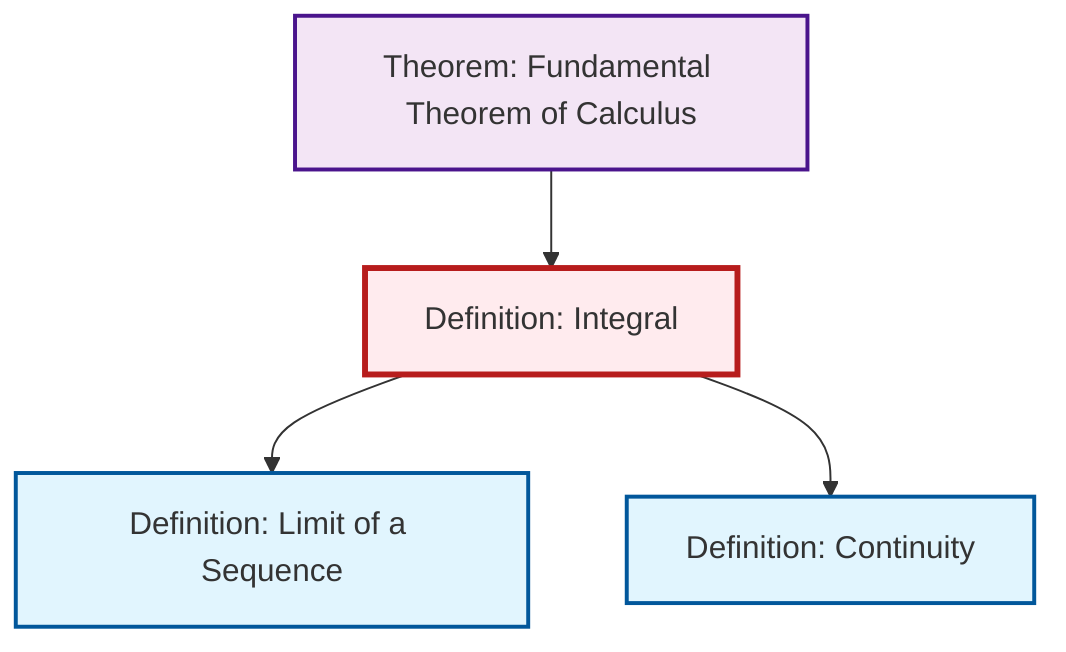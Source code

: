 graph TD
    classDef definition fill:#e1f5fe,stroke:#01579b,stroke-width:2px
    classDef theorem fill:#f3e5f5,stroke:#4a148c,stroke-width:2px
    classDef axiom fill:#fff3e0,stroke:#e65100,stroke-width:2px
    classDef example fill:#e8f5e9,stroke:#1b5e20,stroke-width:2px
    classDef current fill:#ffebee,stroke:#b71c1c,stroke-width:3px
    def-limit["Definition: Limit of a Sequence"]:::definition
    def-continuity["Definition: Continuity"]:::definition
    def-integral["Definition: Integral"]:::definition
    thm-fundamental-calculus["Theorem: Fundamental Theorem of Calculus"]:::theorem
    def-integral --> def-limit
    thm-fundamental-calculus --> def-integral
    def-integral --> def-continuity
    class def-integral current
